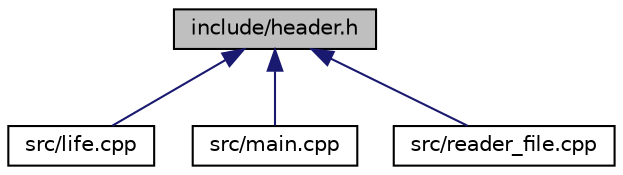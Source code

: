 digraph "include/header.h"
{
  edge [fontname="Helvetica",fontsize="10",labelfontname="Helvetica",labelfontsize="10"];
  node [fontname="Helvetica",fontsize="10",shape=record];
  Node1 [label="include/header.h",height=0.2,width=0.4,color="black", fillcolor="grey75", style="filled", fontcolor="black"];
  Node1 -> Node2 [dir="back",color="midnightblue",fontsize="10",style="solid"];
  Node2 [label="src/life.cpp",height=0.2,width=0.4,color="black", fillcolor="white", style="filled",URL="$life_8cpp.html",tooltip="Função life que passará as linhas e colunas da generate grid para classe life. "];
  Node1 -> Node3 [dir="back",color="midnightblue",fontsize="10",style="solid"];
  Node3 [label="src/main.cpp",height=0.2,width=0.4,color="black", fillcolor="white", style="filled",URL="$main_8cpp.html",tooltip="Função main onde teremos aplicação das regras dos jogos e abertura do arquivos utilizando dentro do l..."];
  Node1 -> Node4 [dir="back",color="midnightblue",fontsize="10",style="solid"];
  Node4 [label="src/reader_file.cpp",height=0.2,width=0.4,color="black", fillcolor="white", style="filled",URL="$reader__file_8cpp.html",tooltip="Inclusão da header que tem todas as bibliotecas necessárias. "];
}
